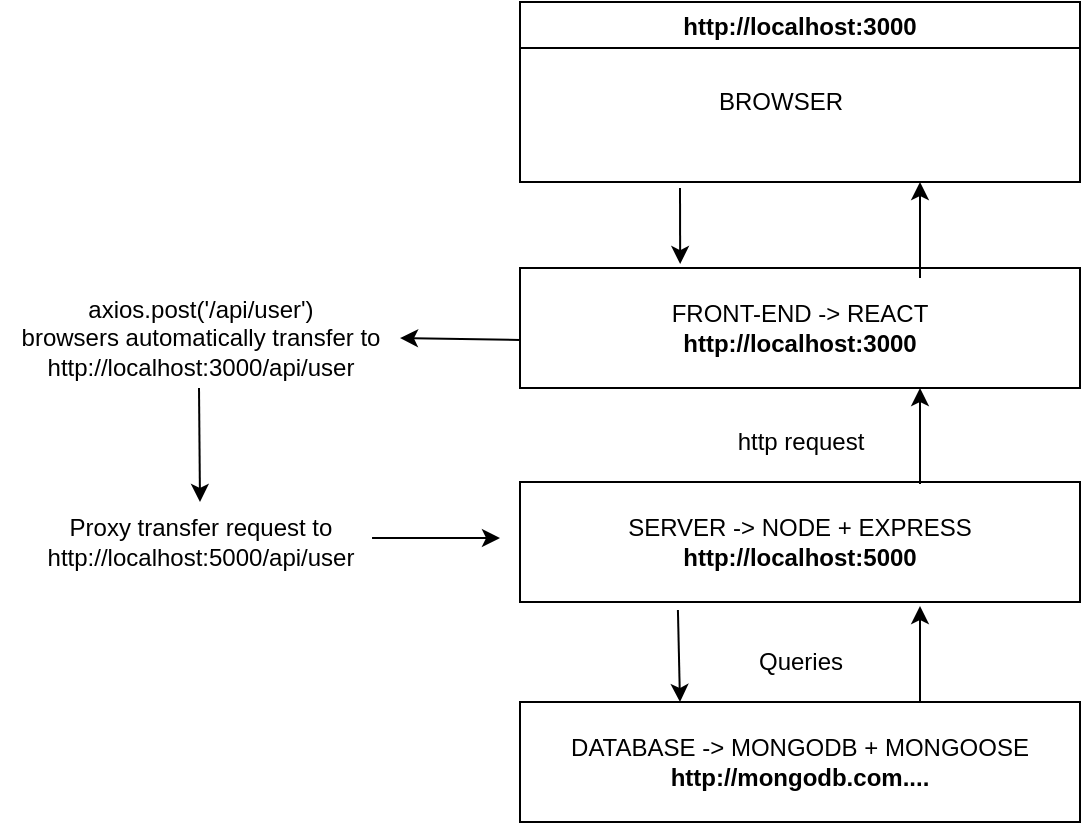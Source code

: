 <mxfile version="14.7.1" type="device"><diagram id="C5RBs43oDa-KdzZeNtuy" name="Page-1"><mxGraphModel dx="1695" dy="451" grid="1" gridSize="10" guides="1" tooltips="1" connect="1" arrows="1" fold="1" page="1" pageScale="1" pageWidth="827" pageHeight="1169" math="0" shadow="0"><root><mxCell id="WIyWlLk6GJQsqaUBKTNV-0"/><mxCell id="WIyWlLk6GJQsqaUBKTNV-1" parent="WIyWlLk6GJQsqaUBKTNV-0"/><mxCell id="yPp5cbOH_XMR2ym3fhhG-1" value="&lt;div&gt;FRONT-END -&amp;gt; REACT&lt;/div&gt;&lt;div&gt;&lt;b&gt;http://localhost:3000&lt;/b&gt;&lt;br&gt;&lt;/div&gt;" style="rounded=0;whiteSpace=wrap;html=1;" vertex="1" parent="WIyWlLk6GJQsqaUBKTNV-1"><mxGeometry x="240" y="213" width="280" height="60" as="geometry"/></mxCell><mxCell id="yPp5cbOH_XMR2ym3fhhG-3" value="http://localhost:3000" style="swimlane;" vertex="1" parent="WIyWlLk6GJQsqaUBKTNV-1"><mxGeometry x="240" y="80" width="280" height="90" as="geometry"/></mxCell><mxCell id="yPp5cbOH_XMR2ym3fhhG-4" value="BROWSER" style="text;html=1;align=center;verticalAlign=middle;resizable=0;points=[];autosize=1;strokeColor=none;" vertex="1" parent="WIyWlLk6GJQsqaUBKTNV-1"><mxGeometry x="330" y="120" width="80" height="20" as="geometry"/></mxCell><mxCell id="yPp5cbOH_XMR2ym3fhhG-5" value="&lt;div&gt;SERVER -&amp;gt; NODE + EXPRESS&lt;/div&gt;&lt;div&gt;&lt;b&gt;http://localhost:5000&lt;/b&gt;&lt;br&gt;&lt;/div&gt;" style="rounded=0;whiteSpace=wrap;html=1;" vertex="1" parent="WIyWlLk6GJQsqaUBKTNV-1"><mxGeometry x="240" y="320" width="280" height="60" as="geometry"/></mxCell><mxCell id="yPp5cbOH_XMR2ym3fhhG-6" value="&lt;div&gt;DATABASE -&amp;gt; MONGODB + MONGOOSE&lt;/div&gt;&lt;div&gt;&lt;b&gt;http://mongodb.com....&lt;/b&gt;&lt;br&gt;&lt;/div&gt;" style="rounded=0;whiteSpace=wrap;html=1;" vertex="1" parent="WIyWlLk6GJQsqaUBKTNV-1"><mxGeometry x="240" y="430" width="280" height="60" as="geometry"/></mxCell><mxCell id="yPp5cbOH_XMR2ym3fhhG-7" value="" style="endArrow=classic;html=1;entryX=0.286;entryY=-0.083;entryDx=0;entryDy=0;entryPerimeter=0;" edge="1" parent="WIyWlLk6GJQsqaUBKTNV-1"><mxGeometry width="50" height="50" relative="1" as="geometry"><mxPoint x="320" y="173" as="sourcePoint"/><mxPoint x="320.08" y="211.02" as="targetPoint"/></mxGeometry></mxCell><mxCell id="yPp5cbOH_XMR2ym3fhhG-9" value="" style="endArrow=classic;html=1;exitX=0.282;exitY=1.067;exitDx=0;exitDy=0;exitPerimeter=0;" edge="1" parent="WIyWlLk6GJQsqaUBKTNV-1" source="yPp5cbOH_XMR2ym3fhhG-5"><mxGeometry width="50" height="50" relative="1" as="geometry"><mxPoint x="320" y="370" as="sourcePoint"/><mxPoint x="320" y="430" as="targetPoint"/></mxGeometry></mxCell><mxCell id="yPp5cbOH_XMR2ym3fhhG-10" value="" style="endArrow=classic;html=1;" edge="1" parent="WIyWlLk6GJQsqaUBKTNV-1"><mxGeometry width="50" height="50" relative="1" as="geometry"><mxPoint x="440" y="430" as="sourcePoint"/><mxPoint x="440" y="382" as="targetPoint"/></mxGeometry></mxCell><mxCell id="yPp5cbOH_XMR2ym3fhhG-11" value="" style="endArrow=classic;html=1;" edge="1" parent="WIyWlLk6GJQsqaUBKTNV-1"><mxGeometry width="50" height="50" relative="1" as="geometry"><mxPoint x="440" y="321" as="sourcePoint"/><mxPoint x="440" y="273" as="targetPoint"/></mxGeometry></mxCell><mxCell id="yPp5cbOH_XMR2ym3fhhG-12" value="" style="endArrow=classic;html=1;" edge="1" parent="WIyWlLk6GJQsqaUBKTNV-1"><mxGeometry width="50" height="50" relative="1" as="geometry"><mxPoint x="440" y="218" as="sourcePoint"/><mxPoint x="440" y="170" as="targetPoint"/></mxGeometry></mxCell><mxCell id="yPp5cbOH_XMR2ym3fhhG-15" value="&lt;div&gt;axios.post('/api/user') &lt;br&gt;&lt;/div&gt;&lt;div&gt;browsers automatically transfer to &lt;br&gt;&lt;/div&gt;&lt;div&gt;http://localhost:3000/api/user&lt;br&gt;&lt;/div&gt;" style="text;html=1;align=center;verticalAlign=middle;resizable=0;points=[];autosize=1;strokeColor=none;" vertex="1" parent="WIyWlLk6GJQsqaUBKTNV-1"><mxGeometry x="-20" y="223" width="200" height="50" as="geometry"/></mxCell><mxCell id="yPp5cbOH_XMR2ym3fhhG-16" value="" style="endArrow=classic;html=1;" edge="1" parent="WIyWlLk6GJQsqaUBKTNV-1"><mxGeometry width="50" height="50" relative="1" as="geometry"><mxPoint x="79.5" y="273" as="sourcePoint"/><mxPoint x="80" y="330" as="targetPoint"/></mxGeometry></mxCell><mxCell id="yPp5cbOH_XMR2ym3fhhG-17" value="&lt;div&gt;Proxy transfer request to &lt;br&gt;&lt;/div&gt;&lt;div&gt;http://localhost:5000/api/user&lt;/div&gt;" style="text;html=1;align=center;verticalAlign=middle;resizable=0;points=[];autosize=1;strokeColor=none;" vertex="1" parent="WIyWlLk6GJQsqaUBKTNV-1"><mxGeometry x="-5" y="335" width="170" height="30" as="geometry"/></mxCell><mxCell id="yPp5cbOH_XMR2ym3fhhG-21" value="http request" style="text;html=1;align=center;verticalAlign=middle;resizable=0;points=[];autosize=1;strokeColor=none;" vertex="1" parent="WIyWlLk6GJQsqaUBKTNV-1"><mxGeometry x="340" y="290" width="80" height="20" as="geometry"/></mxCell><mxCell id="yPp5cbOH_XMR2ym3fhhG-22" value="Queries" style="text;html=1;align=center;verticalAlign=middle;resizable=0;points=[];autosize=1;strokeColor=none;" vertex="1" parent="WIyWlLk6GJQsqaUBKTNV-1"><mxGeometry x="350" y="400" width="60" height="20" as="geometry"/></mxCell><mxCell id="yPp5cbOH_XMR2ym3fhhG-23" value="" style="endArrow=classic;html=1;exitX=0;exitY=0.75;exitDx=0;exitDy=0;entryX=1;entryY=0.5;entryDx=0;entryDy=0;entryPerimeter=0;" edge="1" parent="WIyWlLk6GJQsqaUBKTNV-1" target="yPp5cbOH_XMR2ym3fhhG-15"><mxGeometry width="50" height="50" relative="1" as="geometry"><mxPoint x="240" y="249" as="sourcePoint"/><mxPoint x="190" y="248" as="targetPoint"/></mxGeometry></mxCell><mxCell id="yPp5cbOH_XMR2ym3fhhG-24" value="" style="endArrow=classic;html=1;exitX=1.006;exitY=0.433;exitDx=0;exitDy=0;exitPerimeter=0;" edge="1" parent="WIyWlLk6GJQsqaUBKTNV-1" source="yPp5cbOH_XMR2ym3fhhG-17"><mxGeometry width="50" height="50" relative="1" as="geometry"><mxPoint x="310" y="350" as="sourcePoint"/><mxPoint x="230" y="348" as="targetPoint"/></mxGeometry></mxCell></root></mxGraphModel></diagram></mxfile>